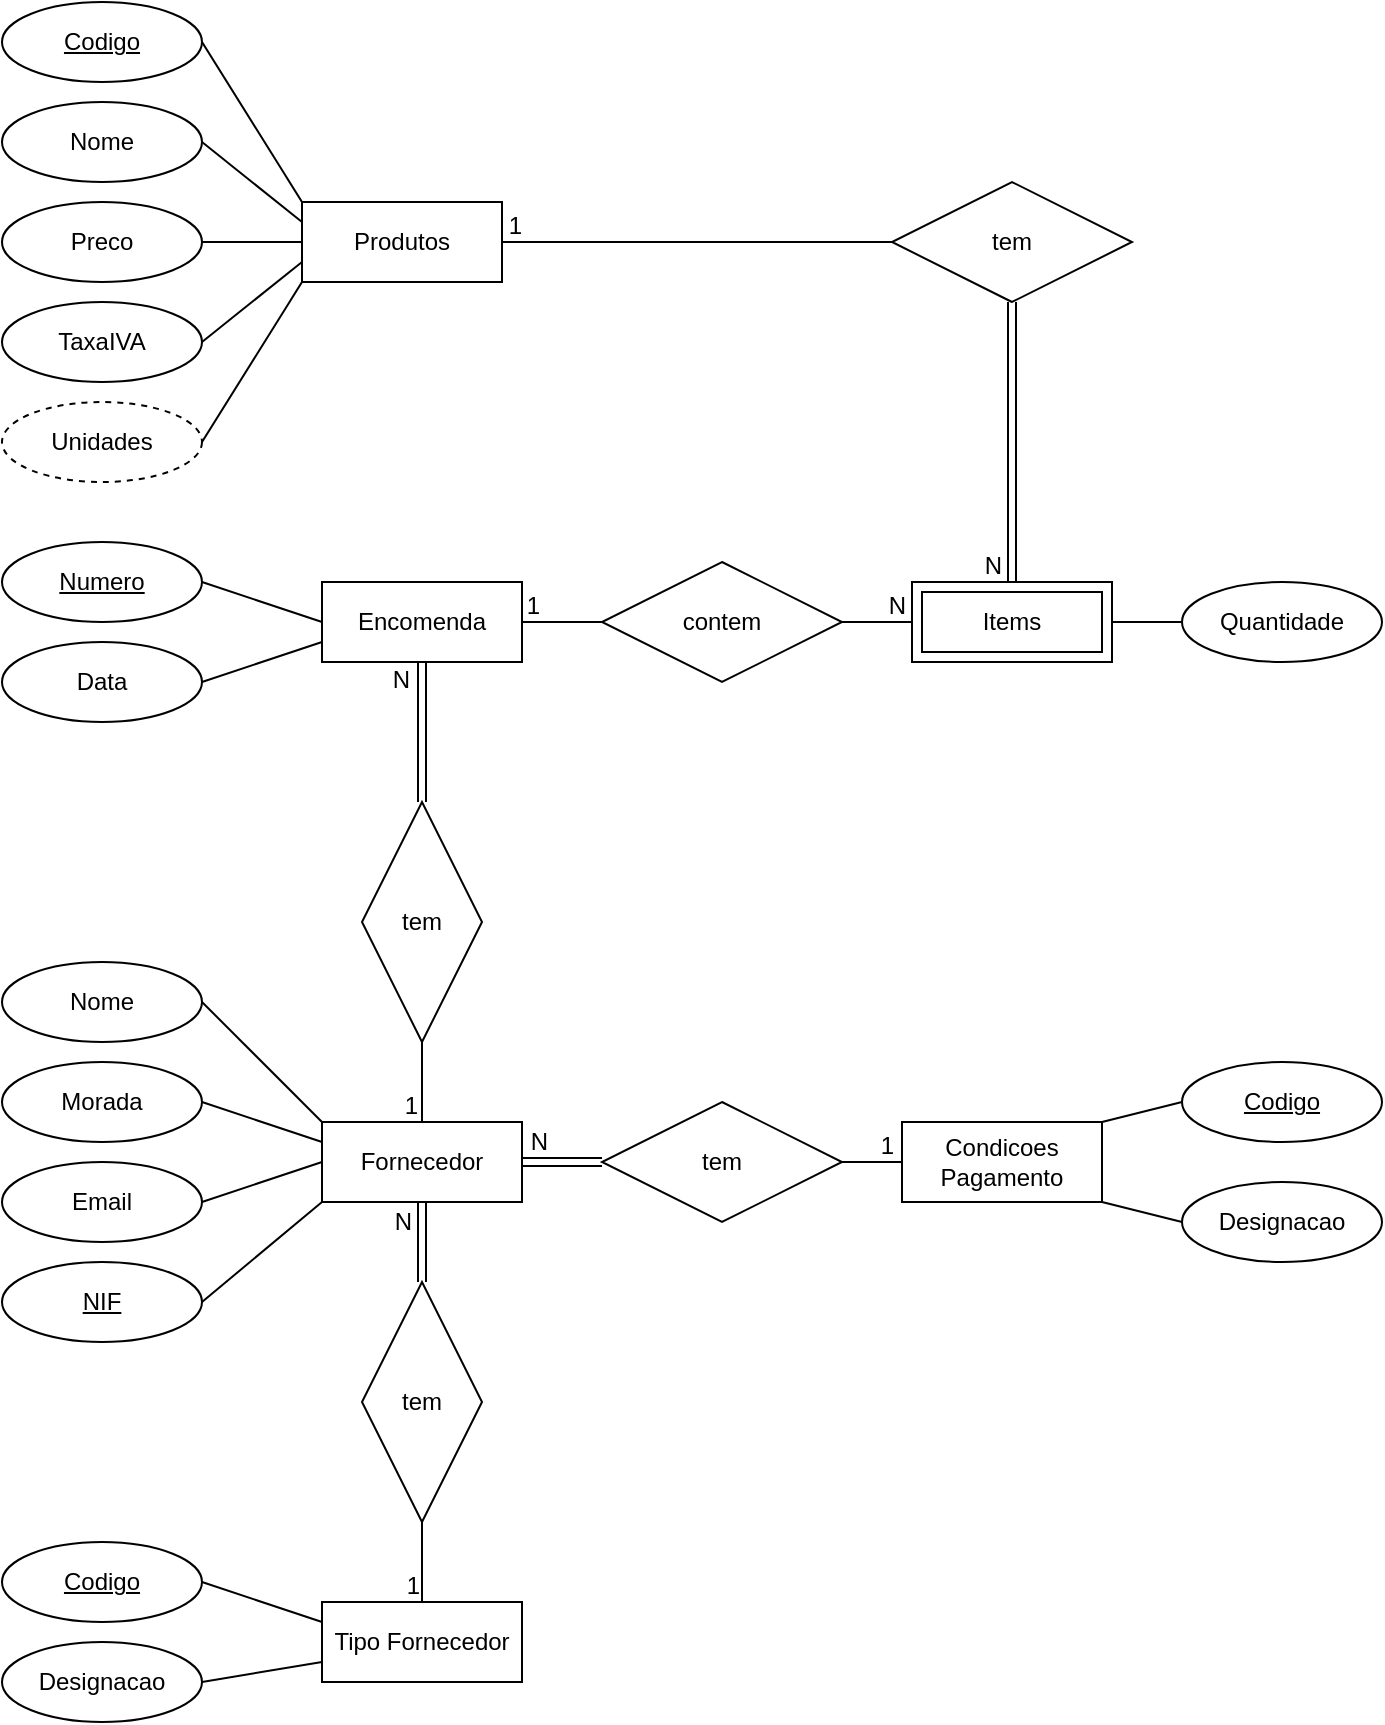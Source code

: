 <mxfile version="23.1.8" type="device" pages="3">
  <diagram id="R2lEEEUBdFMjLlhIrx00" name="Page-1">
    <mxGraphModel dx="1832" dy="1073" grid="1" gridSize="10" guides="1" tooltips="1" connect="1" arrows="1" fold="1" page="1" pageScale="1" pageWidth="850" pageHeight="1100" math="0" shadow="0" extFonts="Permanent Marker^https://fonts.googleapis.com/css?family=Permanent+Marker">
      <root>
        <mxCell id="0" />
        <mxCell id="1" parent="0" />
        <mxCell id="XZ4t9pUkGNueSjB3o9IV-1" value="Encomenda" style="whiteSpace=wrap;html=1;align=center;" vertex="1" parent="1">
          <mxGeometry x="300" y="320" width="100" height="40" as="geometry" />
        </mxCell>
        <mxCell id="XZ4t9pUkGNueSjB3o9IV-4" value="Fornecedor" style="whiteSpace=wrap;html=1;align=center;" vertex="1" parent="1">
          <mxGeometry x="300" y="590" width="100" height="40" as="geometry" />
        </mxCell>
        <mxCell id="XZ4t9pUkGNueSjB3o9IV-5" value="Unidades" style="ellipse;whiteSpace=wrap;html=1;align=center;dashed=1;" vertex="1" parent="1">
          <mxGeometry x="140" y="230" width="100" height="40" as="geometry" />
        </mxCell>
        <mxCell id="XZ4t9pUkGNueSjB3o9IV-8" value="Codigo" style="ellipse;whiteSpace=wrap;html=1;align=center;fontStyle=4;" vertex="1" parent="1">
          <mxGeometry x="140" y="30" width="100" height="40" as="geometry" />
        </mxCell>
        <mxCell id="XZ4t9pUkGNueSjB3o9IV-9" value="Preco" style="ellipse;whiteSpace=wrap;html=1;align=center;" vertex="1" parent="1">
          <mxGeometry x="140" y="130" width="100" height="40" as="geometry" />
        </mxCell>
        <mxCell id="XZ4t9pUkGNueSjB3o9IV-10" value="Nome" style="ellipse;whiteSpace=wrap;html=1;align=center;" vertex="1" parent="1">
          <mxGeometry x="140" y="80" width="100" height="40" as="geometry" />
        </mxCell>
        <mxCell id="XZ4t9pUkGNueSjB3o9IV-12" value="TaxaIVA" style="ellipse;whiteSpace=wrap;html=1;align=center;" vertex="1" parent="1">
          <mxGeometry x="140" y="180" width="100" height="40" as="geometry" />
        </mxCell>
        <mxCell id="XZ4t9pUkGNueSjB3o9IV-15" value="Data" style="ellipse;whiteSpace=wrap;html=1;align=center;" vertex="1" parent="1">
          <mxGeometry x="140" y="350" width="100" height="40" as="geometry" />
        </mxCell>
        <mxCell id="XZ4t9pUkGNueSjB3o9IV-16" value="Nome" style="ellipse;whiteSpace=wrap;html=1;align=center;" vertex="1" parent="1">
          <mxGeometry x="140" y="510" width="100" height="40" as="geometry" />
        </mxCell>
        <mxCell id="XZ4t9pUkGNueSjB3o9IV-17" value="Morada" style="ellipse;whiteSpace=wrap;html=1;align=center;" vertex="1" parent="1">
          <mxGeometry x="140" y="560" width="100" height="40" as="geometry" />
        </mxCell>
        <mxCell id="XZ4t9pUkGNueSjB3o9IV-18" value="Email" style="ellipse;whiteSpace=wrap;html=1;align=center;" vertex="1" parent="1">
          <mxGeometry x="140" y="610" width="100" height="40" as="geometry" />
        </mxCell>
        <mxCell id="XZ4t9pUkGNueSjB3o9IV-21" value="Tipo Fornecedor" style="whiteSpace=wrap;html=1;align=center;" vertex="1" parent="1">
          <mxGeometry x="300" y="830" width="100" height="40" as="geometry" />
        </mxCell>
        <mxCell id="XZ4t9pUkGNueSjB3o9IV-23" value="Designacao" style="ellipse;whiteSpace=wrap;html=1;align=center;" vertex="1" parent="1">
          <mxGeometry x="140" y="850" width="100" height="40" as="geometry" />
        </mxCell>
        <mxCell id="XZ4t9pUkGNueSjB3o9IV-30" value="NIF" style="ellipse;whiteSpace=wrap;html=1;align=center;fontStyle=4;" vertex="1" parent="1">
          <mxGeometry x="140" y="660" width="100" height="40" as="geometry" />
        </mxCell>
        <mxCell id="XZ4t9pUkGNueSjB3o9IV-32" value="tem" style="shape=rhombus;perimeter=rhombusPerimeter;whiteSpace=wrap;html=1;align=center;direction=west;" vertex="1" parent="1">
          <mxGeometry x="585" y="120" width="120" height="60" as="geometry" />
        </mxCell>
        <mxCell id="XZ4t9pUkGNueSjB3o9IV-33" value="tem" style="shape=rhombus;perimeter=rhombusPerimeter;whiteSpace=wrap;html=1;align=center;direction=south;" vertex="1" parent="1">
          <mxGeometry x="320" y="670" width="60" height="120" as="geometry" />
        </mxCell>
        <mxCell id="XZ4t9pUkGNueSjB3o9IV-34" value="contem" style="shape=rhombus;perimeter=rhombusPerimeter;whiteSpace=wrap;html=1;align=center;" vertex="1" parent="1">
          <mxGeometry x="440" y="310" width="120" height="60" as="geometry" />
        </mxCell>
        <mxCell id="XZ4t9pUkGNueSjB3o9IV-35" value="tem" style="shape=rhombus;perimeter=rhombusPerimeter;whiteSpace=wrap;html=1;align=center;" vertex="1" parent="1">
          <mxGeometry x="440" y="580" width="120" height="60" as="geometry" />
        </mxCell>
        <mxCell id="XZ4t9pUkGNueSjB3o9IV-36" value="" style="endArrow=none;html=1;rounded=0;fontSize=12;startSize=8;endSize=8;exitX=1;exitY=0.5;exitDx=0;exitDy=0;entryX=0;entryY=0.25;entryDx=0;entryDy=0;" edge="1" parent="1" source="XZ4t9pUkGNueSjB3o9IV-10" target="XZ4t9pUkGNueSjB3o9IV-91">
          <mxGeometry relative="1" as="geometry">
            <mxPoint x="230" y="180" as="sourcePoint" />
            <mxPoint x="300" y="140" as="targetPoint" />
          </mxGeometry>
        </mxCell>
        <mxCell id="XZ4t9pUkGNueSjB3o9IV-37" value="" style="endArrow=none;html=1;rounded=0;fontSize=12;startSize=8;endSize=8;exitX=1;exitY=0.5;exitDx=0;exitDy=0;entryX=0;entryY=0.75;entryDx=0;entryDy=0;" edge="1" parent="1" source="XZ4t9pUkGNueSjB3o9IV-12" target="XZ4t9pUkGNueSjB3o9IV-91">
          <mxGeometry relative="1" as="geometry">
            <mxPoint x="250" y="199.33" as="sourcePoint" />
            <mxPoint x="300" y="160" as="targetPoint" />
          </mxGeometry>
        </mxCell>
        <mxCell id="XZ4t9pUkGNueSjB3o9IV-38" value="" style="endArrow=none;html=1;rounded=0;fontSize=12;startSize=8;endSize=8;exitX=1;exitY=0.5;exitDx=0;exitDy=0;entryX=0;entryY=0.5;entryDx=0;entryDy=0;" edge="1" parent="1" source="XZ4t9pUkGNueSjB3o9IV-9" target="XZ4t9pUkGNueSjB3o9IV-91">
          <mxGeometry relative="1" as="geometry">
            <mxPoint x="265" y="190" as="sourcePoint" />
            <mxPoint x="300" y="150" as="targetPoint" />
          </mxGeometry>
        </mxCell>
        <mxCell id="XZ4t9pUkGNueSjB3o9IV-39" value="" style="endArrow=none;html=1;rounded=0;fontSize=12;startSize=8;endSize=8;exitX=1;exitY=0.5;exitDx=0;exitDy=0;entryX=0;entryY=1;entryDx=0;entryDy=0;" edge="1" parent="1" source="XZ4t9pUkGNueSjB3o9IV-5" target="XZ4t9pUkGNueSjB3o9IV-91">
          <mxGeometry relative="1" as="geometry">
            <mxPoint x="260" y="240" as="sourcePoint" />
            <mxPoint x="300" y="170" as="targetPoint" />
          </mxGeometry>
        </mxCell>
        <mxCell id="XZ4t9pUkGNueSjB3o9IV-40" value="" style="endArrow=none;html=1;rounded=0;fontSize=12;startSize=8;endSize=8;exitX=1;exitY=0.5;exitDx=0;exitDy=0;entryX=0;entryY=0.25;entryDx=0;entryDy=0;" edge="1" parent="1" source="XZ4t9pUkGNueSjB3o9IV-87" target="XZ4t9pUkGNueSjB3o9IV-21">
          <mxGeometry relative="1" as="geometry">
            <mxPoint x="240" y="820" as="sourcePoint" />
            <mxPoint x="400" y="769.33" as="targetPoint" />
          </mxGeometry>
        </mxCell>
        <mxCell id="XZ4t9pUkGNueSjB3o9IV-41" value="" style="endArrow=none;html=1;rounded=0;fontSize=12;startSize=8;endSize=8;exitX=1;exitY=0.5;exitDx=0;exitDy=0;entryX=0;entryY=0;entryDx=0;entryDy=0;" edge="1" parent="1" source="XZ4t9pUkGNueSjB3o9IV-8" target="XZ4t9pUkGNueSjB3o9IV-91">
          <mxGeometry relative="1" as="geometry">
            <mxPoint x="260" y="59.33" as="sourcePoint" />
            <mxPoint x="300" y="130" as="targetPoint" />
          </mxGeometry>
        </mxCell>
        <mxCell id="XZ4t9pUkGNueSjB3o9IV-42" style="edgeStyle=none;curved=1;rounded=0;orthogonalLoop=1;jettySize=auto;html=1;entryX=0;entryY=0.25;entryDx=0;entryDy=0;fontSize=12;startSize=8;endSize=8;" edge="1" parent="1">
          <mxGeometry relative="1" as="geometry">
            <mxPoint x="300" y="140" as="sourcePoint" />
            <mxPoint x="300" y="140" as="targetPoint" />
          </mxGeometry>
        </mxCell>
        <mxCell id="XZ4t9pUkGNueSjB3o9IV-43" value="" style="endArrow=none;html=1;rounded=0;fontSize=12;startSize=8;endSize=8;exitX=1;exitY=0.5;exitDx=0;exitDy=0;entryX=0;entryY=0.5;entryDx=0;entryDy=0;" edge="1" parent="1" source="XZ4t9pUkGNueSjB3o9IV-18" target="XZ4t9pUkGNueSjB3o9IV-4">
          <mxGeometry relative="1" as="geometry">
            <mxPoint x="270" y="550" as="sourcePoint" />
            <mxPoint x="430" y="550" as="targetPoint" />
          </mxGeometry>
        </mxCell>
        <mxCell id="XZ4t9pUkGNueSjB3o9IV-44" value="" style="endArrow=none;html=1;rounded=0;fontSize=12;startSize=8;endSize=8;entryX=0;entryY=0.5;entryDx=0;entryDy=0;exitX=1;exitY=0.5;exitDx=0;exitDy=0;" edge="1" parent="1" source="XZ4t9pUkGNueSjB3o9IV-89" target="XZ4t9pUkGNueSjB3o9IV-53">
          <mxGeometry relative="1" as="geometry">
            <mxPoint x="695" y="340" as="sourcePoint" />
            <mxPoint x="800" y="270" as="targetPoint" />
          </mxGeometry>
        </mxCell>
        <mxCell id="XZ4t9pUkGNueSjB3o9IV-45" value="" style="endArrow=none;html=1;rounded=0;fontSize=12;startSize=8;endSize=8;exitX=1;exitY=0.5;exitDx=0;exitDy=0;entryX=0;entryY=0.75;entryDx=0;entryDy=0;" edge="1" parent="1" source="XZ4t9pUkGNueSjB3o9IV-15" target="XZ4t9pUkGNueSjB3o9IV-1">
          <mxGeometry relative="1" as="geometry">
            <mxPoint x="410" y="249.33" as="sourcePoint" />
            <mxPoint x="570" y="249.33" as="targetPoint" />
          </mxGeometry>
        </mxCell>
        <mxCell id="XZ4t9pUkGNueSjB3o9IV-46" value="" style="endArrow=none;html=1;rounded=0;fontSize=12;startSize=8;endSize=8;exitX=1;exitY=0.5;exitDx=0;exitDy=0;entryX=0;entryY=0.5;entryDx=0;entryDy=0;" edge="1" parent="1" source="XZ4t9pUkGNueSjB3o9IV-88" target="XZ4t9pUkGNueSjB3o9IV-1">
          <mxGeometry relative="1" as="geometry">
            <mxPoint x="240" y="320" as="sourcePoint" />
            <mxPoint x="490" y="319.33" as="targetPoint" />
          </mxGeometry>
        </mxCell>
        <mxCell id="XZ4t9pUkGNueSjB3o9IV-47" value="" style="endArrow=none;html=1;rounded=0;fontSize=12;startSize=8;endSize=8;exitX=0;exitY=0.5;exitDx=0;exitDy=0;entryX=1;entryY=0.5;entryDx=0;entryDy=0;" edge="1" parent="1" source="XZ4t9pUkGNueSjB3o9IV-34" target="XZ4t9pUkGNueSjB3o9IV-1">
          <mxGeometry relative="1" as="geometry">
            <mxPoint x="420" y="340" as="sourcePoint" />
            <mxPoint x="400" y="340" as="targetPoint" />
          </mxGeometry>
        </mxCell>
        <mxCell id="XZ4t9pUkGNueSjB3o9IV-48" value="1" style="resizable=0;html=1;whiteSpace=wrap;align=right;verticalAlign=bottom;" connectable="0" vertex="1" parent="XZ4t9pUkGNueSjB3o9IV-47">
          <mxGeometry x="1" relative="1" as="geometry">
            <mxPoint x="10" as="offset" />
          </mxGeometry>
        </mxCell>
        <mxCell id="XZ4t9pUkGNueSjB3o9IV-50" value="" style="endArrow=none;html=1;rounded=0;fontSize=12;startSize=8;endSize=8;entryX=0;entryY=0.5;entryDx=0;entryDy=0;exitX=1;exitY=0.5;exitDx=0;exitDy=0;" edge="1" parent="1" source="XZ4t9pUkGNueSjB3o9IV-34" target="XZ4t9pUkGNueSjB3o9IV-89">
          <mxGeometry relative="1" as="geometry">
            <mxPoint x="560" y="340" as="sourcePoint" />
            <mxPoint x="595" y="340" as="targetPoint" />
          </mxGeometry>
        </mxCell>
        <mxCell id="XZ4t9pUkGNueSjB3o9IV-51" value="N" style="resizable=0;html=1;whiteSpace=wrap;align=right;verticalAlign=bottom;" connectable="0" vertex="1" parent="XZ4t9pUkGNueSjB3o9IV-50">
          <mxGeometry x="1" relative="1" as="geometry">
            <mxPoint x="-2" as="offset" />
          </mxGeometry>
        </mxCell>
        <mxCell id="XZ4t9pUkGNueSjB3o9IV-53" value="Quantidade" style="ellipse;whiteSpace=wrap;html=1;align=center;" vertex="1" parent="1">
          <mxGeometry x="730" y="320" width="100" height="40" as="geometry" />
        </mxCell>
        <mxCell id="XZ4t9pUkGNueSjB3o9IV-55" value="" style="endArrow=none;html=1;rounded=0;fontSize=12;startSize=8;endSize=8;exitX=1;exitY=0.5;exitDx=0;exitDy=0;entryX=0;entryY=0.25;entryDx=0;entryDy=0;" edge="1" parent="1" source="XZ4t9pUkGNueSjB3o9IV-17" target="XZ4t9pUkGNueSjB3o9IV-4">
          <mxGeometry relative="1" as="geometry">
            <mxPoint x="300" y="528.67" as="sourcePoint" />
            <mxPoint x="460" y="528.67" as="targetPoint" />
          </mxGeometry>
        </mxCell>
        <mxCell id="XZ4t9pUkGNueSjB3o9IV-56" value="" style="endArrow=none;html=1;rounded=0;fontSize=12;startSize=8;endSize=8;exitX=1;exitY=0.5;exitDx=0;exitDy=0;entryX=0;entryY=0;entryDx=0;entryDy=0;" edge="1" parent="1" source="XZ4t9pUkGNueSjB3o9IV-16" target="XZ4t9pUkGNueSjB3o9IV-4">
          <mxGeometry relative="1" as="geometry">
            <mxPoint x="265" y="500" as="sourcePoint" />
            <mxPoint x="425" y="500" as="targetPoint" />
          </mxGeometry>
        </mxCell>
        <mxCell id="XZ4t9pUkGNueSjB3o9IV-57" value="" style="endArrow=none;html=1;rounded=0;fontSize=12;startSize=8;endSize=8;exitX=1;exitY=0.5;exitDx=0;exitDy=0;entryX=0;entryY=1;entryDx=0;entryDy=0;" edge="1" parent="1" source="XZ4t9pUkGNueSjB3o9IV-30" target="XZ4t9pUkGNueSjB3o9IV-4">
          <mxGeometry relative="1" as="geometry">
            <mxPoint x="265" y="680" as="sourcePoint" />
            <mxPoint x="425" y="680" as="targetPoint" />
          </mxGeometry>
        </mxCell>
        <mxCell id="XZ4t9pUkGNueSjB3o9IV-58" value="" style="endArrow=none;html=1;rounded=0;fontSize=12;startSize=8;endSize=8;exitX=1;exitY=0;exitDx=0;exitDy=0;entryX=0;entryY=0.5;entryDx=0;entryDy=0;" edge="1" parent="1" source="XZ4t9pUkGNueSjB3o9IV-60" target="XZ4t9pUkGNueSjB3o9IV-86">
          <mxGeometry relative="1" as="geometry">
            <mxPoint x="690" y="590" as="sourcePoint" />
            <mxPoint x="730" y="580" as="targetPoint" />
          </mxGeometry>
        </mxCell>
        <mxCell id="XZ4t9pUkGNueSjB3o9IV-59" value="" style="endArrow=none;html=1;rounded=0;fontSize=12;startSize=8;endSize=8;exitX=1;exitY=0.5;exitDx=0;exitDy=0;entryX=0;entryY=0.75;entryDx=0;entryDy=0;" edge="1" parent="1" source="XZ4t9pUkGNueSjB3o9IV-23" target="XZ4t9pUkGNueSjB3o9IV-21">
          <mxGeometry relative="1" as="geometry">
            <mxPoint x="250" y="830" as="sourcePoint" />
            <mxPoint x="300" y="850" as="targetPoint" />
          </mxGeometry>
        </mxCell>
        <mxCell id="XZ4t9pUkGNueSjB3o9IV-60" value="Condicoes&lt;br&gt;Pagamento" style="whiteSpace=wrap;html=1;align=center;" vertex="1" parent="1">
          <mxGeometry x="590" y="590" width="100" height="40" as="geometry" />
        </mxCell>
        <mxCell id="XZ4t9pUkGNueSjB3o9IV-62" value="" style="endArrow=none;html=1;rounded=0;fontSize=12;startSize=8;endSize=8;exitX=1;exitY=0.5;exitDx=0;exitDy=0;entryX=0.5;entryY=0;entryDx=0;entryDy=0;" edge="1" parent="1" source="XZ4t9pUkGNueSjB3o9IV-33" target="XZ4t9pUkGNueSjB3o9IV-21">
          <mxGeometry relative="1" as="geometry">
            <mxPoint x="350" y="810" as="sourcePoint" />
            <mxPoint x="460" y="560" as="targetPoint" />
          </mxGeometry>
        </mxCell>
        <mxCell id="XZ4t9pUkGNueSjB3o9IV-63" value="1" style="resizable=0;html=1;whiteSpace=wrap;align=right;verticalAlign=bottom;" connectable="0" vertex="1" parent="XZ4t9pUkGNueSjB3o9IV-62">
          <mxGeometry x="1" relative="1" as="geometry" />
        </mxCell>
        <mxCell id="XZ4t9pUkGNueSjB3o9IV-69" style="edgeStyle=none;curved=1;rounded=0;orthogonalLoop=1;jettySize=auto;html=1;exitX=0.75;exitY=1;exitDx=0;exitDy=0;fontSize=12;startSize=8;endSize=8;" edge="1" parent="1" source="XZ4t9pUkGNueSjB3o9IV-4" target="XZ4t9pUkGNueSjB3o9IV-4">
          <mxGeometry relative="1" as="geometry" />
        </mxCell>
        <mxCell id="XZ4t9pUkGNueSjB3o9IV-70" value="" style="shape=link;html=1;rounded=0;fontSize=12;startSize=8;endSize=8;exitX=0;exitY=0.5;exitDx=0;exitDy=0;entryX=0.5;entryY=1;entryDx=0;entryDy=0;" edge="1" parent="1" source="XZ4t9pUkGNueSjB3o9IV-33" target="XZ4t9pUkGNueSjB3o9IV-4">
          <mxGeometry relative="1" as="geometry">
            <mxPoint x="300" y="530" as="sourcePoint" />
            <mxPoint x="460" y="530" as="targetPoint" />
          </mxGeometry>
        </mxCell>
        <mxCell id="XZ4t9pUkGNueSjB3o9IV-71" value="N" style="resizable=0;html=1;whiteSpace=wrap;align=right;verticalAlign=bottom;" connectable="0" vertex="1" parent="XZ4t9pUkGNueSjB3o9IV-70">
          <mxGeometry x="1" relative="1" as="geometry">
            <mxPoint x="-4" y="18" as="offset" />
          </mxGeometry>
        </mxCell>
        <mxCell id="XZ4t9pUkGNueSjB3o9IV-73" value="" style="shape=link;html=1;rounded=0;fontSize=12;startSize=8;endSize=8;exitX=0.5;exitY=0;exitDx=0;exitDy=0;entryX=0.5;entryY=0;entryDx=0;entryDy=0;" edge="1" parent="1" source="XZ4t9pUkGNueSjB3o9IV-32" target="XZ4t9pUkGNueSjB3o9IV-89">
          <mxGeometry relative="1" as="geometry">
            <mxPoint x="435" y="450" as="sourcePoint" />
            <mxPoint x="645" y="320" as="targetPoint" />
          </mxGeometry>
        </mxCell>
        <mxCell id="XZ4t9pUkGNueSjB3o9IV-74" value="N" style="resizable=0;html=1;whiteSpace=wrap;align=right;verticalAlign=bottom;" connectable="0" vertex="1" parent="XZ4t9pUkGNueSjB3o9IV-73">
          <mxGeometry x="1" relative="1" as="geometry">
            <mxPoint x="-4" as="offset" />
          </mxGeometry>
        </mxCell>
        <mxCell id="XZ4t9pUkGNueSjB3o9IV-78" value="" style="endArrow=none;html=1;rounded=0;fontSize=12;startSize=8;endSize=8;exitX=1;exitY=1;exitDx=0;exitDy=0;entryX=0;entryY=0.5;entryDx=0;entryDy=0;" edge="1" parent="1" source="XZ4t9pUkGNueSjB3o9IV-60" target="XZ4t9pUkGNueSjB3o9IV-79">
          <mxGeometry relative="1" as="geometry">
            <mxPoint x="690" y="600" as="sourcePoint" />
            <mxPoint x="730" y="630" as="targetPoint" />
          </mxGeometry>
        </mxCell>
        <mxCell id="XZ4t9pUkGNueSjB3o9IV-79" value="Designacao" style="ellipse;whiteSpace=wrap;html=1;align=center;" vertex="1" parent="1">
          <mxGeometry x="730" y="620" width="100" height="40" as="geometry" />
        </mxCell>
        <mxCell id="XZ4t9pUkGNueSjB3o9IV-82" value="" style="shape=link;html=1;rounded=0;fontSize=12;startSize=8;endSize=8;exitX=0;exitY=0.5;exitDx=0;exitDy=0;entryX=1;entryY=0.5;entryDx=0;entryDy=0;" edge="1" parent="1" source="XZ4t9pUkGNueSjB3o9IV-35" target="XZ4t9pUkGNueSjB3o9IV-4">
          <mxGeometry relative="1" as="geometry">
            <mxPoint x="420" y="530" as="sourcePoint" />
            <mxPoint x="580" y="530" as="targetPoint" />
          </mxGeometry>
        </mxCell>
        <mxCell id="XZ4t9pUkGNueSjB3o9IV-83" value="N" style="resizable=0;html=1;whiteSpace=wrap;align=right;verticalAlign=bottom;" connectable="0" vertex="1" parent="XZ4t9pUkGNueSjB3o9IV-82">
          <mxGeometry x="1" relative="1" as="geometry">
            <mxPoint x="14" y="-2" as="offset" />
          </mxGeometry>
        </mxCell>
        <mxCell id="XZ4t9pUkGNueSjB3o9IV-84" value="" style="endArrow=none;html=1;rounded=0;fontSize=12;startSize=8;endSize=8;entryX=0;entryY=0.5;entryDx=0;entryDy=0;exitX=1;exitY=0.5;exitDx=0;exitDy=0;" edge="1" parent="1" source="XZ4t9pUkGNueSjB3o9IV-35" target="XZ4t9pUkGNueSjB3o9IV-60">
          <mxGeometry relative="1" as="geometry">
            <mxPoint x="420" y="530" as="sourcePoint" />
            <mxPoint x="580" y="530" as="targetPoint" />
          </mxGeometry>
        </mxCell>
        <mxCell id="XZ4t9pUkGNueSjB3o9IV-85" value="1" style="resizable=0;html=1;whiteSpace=wrap;align=right;verticalAlign=bottom;" connectable="0" vertex="1" parent="XZ4t9pUkGNueSjB3o9IV-84">
          <mxGeometry x="1" relative="1" as="geometry">
            <mxPoint x="-3" as="offset" />
          </mxGeometry>
        </mxCell>
        <mxCell id="XZ4t9pUkGNueSjB3o9IV-86" value="Codigo" style="ellipse;whiteSpace=wrap;html=1;align=center;fontStyle=4;" vertex="1" parent="1">
          <mxGeometry x="730" y="560" width="100" height="40" as="geometry" />
        </mxCell>
        <mxCell id="XZ4t9pUkGNueSjB3o9IV-87" value="Codigo" style="ellipse;whiteSpace=wrap;html=1;align=center;fontStyle=4;" vertex="1" parent="1">
          <mxGeometry x="140" y="800" width="100" height="40" as="geometry" />
        </mxCell>
        <mxCell id="XZ4t9pUkGNueSjB3o9IV-88" value="Numero" style="ellipse;whiteSpace=wrap;html=1;align=center;fontStyle=4;" vertex="1" parent="1">
          <mxGeometry x="140" y="300" width="100" height="40" as="geometry" />
        </mxCell>
        <mxCell id="XZ4t9pUkGNueSjB3o9IV-89" value="Items" style="shape=ext;margin=3;double=1;whiteSpace=wrap;html=1;align=center;" vertex="1" parent="1">
          <mxGeometry x="595" y="320" width="100" height="40" as="geometry" />
        </mxCell>
        <mxCell id="XZ4t9pUkGNueSjB3o9IV-91" value="Produtos" style="whiteSpace=wrap;html=1;align=center;" vertex="1" parent="1">
          <mxGeometry x="290" y="130" width="100" height="40" as="geometry" />
        </mxCell>
        <mxCell id="XZ4t9pUkGNueSjB3o9IV-93" value="" style="endArrow=none;html=1;rounded=0;fontSize=12;startSize=8;endSize=8;entryX=1;entryY=0.5;entryDx=0;entryDy=0;exitX=1;exitY=0.5;exitDx=0;exitDy=0;" edge="1" parent="1" source="XZ4t9pUkGNueSjB3o9IV-32" target="XZ4t9pUkGNueSjB3o9IV-91">
          <mxGeometry relative="1" as="geometry">
            <mxPoint x="500" y="150" as="sourcePoint" />
            <mxPoint x="660" y="150" as="targetPoint" />
          </mxGeometry>
        </mxCell>
        <mxCell id="XZ4t9pUkGNueSjB3o9IV-94" value="1" style="resizable=0;html=1;whiteSpace=wrap;align=right;verticalAlign=bottom;" connectable="0" vertex="1" parent="XZ4t9pUkGNueSjB3o9IV-93">
          <mxGeometry x="1" relative="1" as="geometry">
            <mxPoint x="11" as="offset" />
          </mxGeometry>
        </mxCell>
        <mxCell id="XZ4t9pUkGNueSjB3o9IV-95" value="tem" style="shape=rhombus;perimeter=rhombusPerimeter;whiteSpace=wrap;html=1;align=center;direction=south;" vertex="1" parent="1">
          <mxGeometry x="320" y="430" width="60" height="120" as="geometry" />
        </mxCell>
        <mxCell id="XZ4t9pUkGNueSjB3o9IV-96" value="" style="endArrow=none;html=1;rounded=0;fontSize=12;startSize=8;endSize=8;entryX=0.5;entryY=0;entryDx=0;entryDy=0;exitX=1;exitY=0.5;exitDx=0;exitDy=0;" edge="1" parent="1" source="XZ4t9pUkGNueSjB3o9IV-95" target="XZ4t9pUkGNueSjB3o9IV-4">
          <mxGeometry relative="1" as="geometry">
            <mxPoint x="470" y="560" as="sourcePoint" />
            <mxPoint x="480" y="480" as="targetPoint" />
          </mxGeometry>
        </mxCell>
        <mxCell id="XZ4t9pUkGNueSjB3o9IV-97" value="1" style="resizable=0;html=1;whiteSpace=wrap;align=right;verticalAlign=bottom;" connectable="0" vertex="1" parent="XZ4t9pUkGNueSjB3o9IV-96">
          <mxGeometry x="1" relative="1" as="geometry">
            <mxPoint x="-1" as="offset" />
          </mxGeometry>
        </mxCell>
        <mxCell id="XZ4t9pUkGNueSjB3o9IV-99" value="" style="shape=link;html=1;rounded=0;fontSize=12;startSize=8;endSize=8;entryX=0.5;entryY=1;entryDx=0;entryDy=0;exitX=0;exitY=0.5;exitDx=0;exitDy=0;" edge="1" parent="1" source="XZ4t9pUkGNueSjB3o9IV-95" target="XZ4t9pUkGNueSjB3o9IV-1">
          <mxGeometry relative="1" as="geometry">
            <mxPoint x="360" y="430" as="sourcePoint" />
            <mxPoint x="520" y="430" as="targetPoint" />
          </mxGeometry>
        </mxCell>
        <mxCell id="XZ4t9pUkGNueSjB3o9IV-100" value="N" style="resizable=0;html=1;whiteSpace=wrap;align=right;verticalAlign=bottom;" connectable="0" vertex="1" parent="XZ4t9pUkGNueSjB3o9IV-99">
          <mxGeometry x="1" relative="1" as="geometry">
            <mxPoint x="-5" y="17" as="offset" />
          </mxGeometry>
        </mxCell>
      </root>
    </mxGraphModel>
  </diagram>
  <diagram name="Cópia do Page-1" id="-c7vPPGXY2bRJG_DTzAk">
    <mxGraphModel dx="647" dy="795" grid="1" gridSize="10" guides="1" tooltips="1" connect="1" arrows="1" fold="1" page="1" pageScale="1" pageWidth="850" pageHeight="1100" math="0" shadow="0" extFonts="Permanent Marker^https://fonts.googleapis.com/css?family=Permanent+Marker">
      <root>
        <mxCell id="KDn9VU5e5K3ipQkj-qCG-0" />
        <mxCell id="KDn9VU5e5K3ipQkj-qCG-1" parent="KDn9VU5e5K3ipQkj-qCG-0" />
        <mxCell id="KDn9VU5e5K3ipQkj-qCG-2" value="Prescricao" style="whiteSpace=wrap;html=1;align=center;" vertex="1" parent="KDn9VU5e5K3ipQkj-qCG-1">
          <mxGeometry x="300" y="320" width="100" height="40" as="geometry" />
        </mxCell>
        <mxCell id="KDn9VU5e5K3ipQkj-qCG-3" value="Farmaco" style="whiteSpace=wrap;html=1;align=center;" vertex="1" parent="KDn9VU5e5K3ipQkj-qCG-1">
          <mxGeometry x="300" y="590" width="100" height="40" as="geometry" />
        </mxCell>
        <mxCell id="KDn9VU5e5K3ipQkj-qCG-4" value="Unidades" style="ellipse;whiteSpace=wrap;html=1;align=center;dashed=1;" vertex="1" parent="KDn9VU5e5K3ipQkj-qCG-1">
          <mxGeometry x="140" y="230" width="100" height="40" as="geometry" />
        </mxCell>
        <mxCell id="KDn9VU5e5K3ipQkj-qCG-5" value="Codigo" style="ellipse;whiteSpace=wrap;html=1;align=center;fontStyle=4;" vertex="1" parent="KDn9VU5e5K3ipQkj-qCG-1">
          <mxGeometry x="140" y="30" width="100" height="40" as="geometry" />
        </mxCell>
        <mxCell id="KDn9VU5e5K3ipQkj-qCG-6" value="Preco" style="ellipse;whiteSpace=wrap;html=1;align=center;" vertex="1" parent="KDn9VU5e5K3ipQkj-qCG-1">
          <mxGeometry x="140" y="130" width="100" height="40" as="geometry" />
        </mxCell>
        <mxCell id="KDn9VU5e5K3ipQkj-qCG-7" value="Nome" style="ellipse;whiteSpace=wrap;html=1;align=center;" vertex="1" parent="KDn9VU5e5K3ipQkj-qCG-1">
          <mxGeometry x="140" y="80" width="100" height="40" as="geometry" />
        </mxCell>
        <mxCell id="KDn9VU5e5K3ipQkj-qCG-8" value="TaxaIVA" style="ellipse;whiteSpace=wrap;html=1;align=center;" vertex="1" parent="KDn9VU5e5K3ipQkj-qCG-1">
          <mxGeometry x="140" y="180" width="100" height="40" as="geometry" />
        </mxCell>
        <mxCell id="KDn9VU5e5K3ipQkj-qCG-9" value="Data" style="ellipse;whiteSpace=wrap;html=1;align=center;" vertex="1" parent="KDn9VU5e5K3ipQkj-qCG-1">
          <mxGeometry x="140" y="350" width="100" height="40" as="geometry" />
        </mxCell>
        <mxCell id="KDn9VU5e5K3ipQkj-qCG-10" value="Nome" style="ellipse;whiteSpace=wrap;html=1;align=center;" vertex="1" parent="KDn9VU5e5K3ipQkj-qCG-1">
          <mxGeometry x="140" y="510" width="100" height="40" as="geometry" />
        </mxCell>
        <mxCell id="KDn9VU5e5K3ipQkj-qCG-11" value="Morada" style="ellipse;whiteSpace=wrap;html=1;align=center;" vertex="1" parent="KDn9VU5e5K3ipQkj-qCG-1">
          <mxGeometry x="140" y="560" width="100" height="40" as="geometry" />
        </mxCell>
        <mxCell id="KDn9VU5e5K3ipQkj-qCG-12" value="Email" style="ellipse;whiteSpace=wrap;html=1;align=center;" vertex="1" parent="KDn9VU5e5K3ipQkj-qCG-1">
          <mxGeometry x="140" y="610" width="100" height="40" as="geometry" />
        </mxCell>
        <mxCell id="KDn9VU5e5K3ipQkj-qCG-13" value="Farmacia" style="whiteSpace=wrap;html=1;align=center;" vertex="1" parent="KDn9VU5e5K3ipQkj-qCG-1">
          <mxGeometry x="300" y="830" width="100" height="40" as="geometry" />
        </mxCell>
        <mxCell id="KDn9VU5e5K3ipQkj-qCG-14" value="Designacao" style="ellipse;whiteSpace=wrap;html=1;align=center;" vertex="1" parent="KDn9VU5e5K3ipQkj-qCG-1">
          <mxGeometry x="140" y="850" width="100" height="40" as="geometry" />
        </mxCell>
        <mxCell id="KDn9VU5e5K3ipQkj-qCG-15" value="NIF" style="ellipse;whiteSpace=wrap;html=1;align=center;fontStyle=4;" vertex="1" parent="KDn9VU5e5K3ipQkj-qCG-1">
          <mxGeometry x="140" y="660" width="100" height="40" as="geometry" />
        </mxCell>
        <mxCell id="KDn9VU5e5K3ipQkj-qCG-16" value="tem" style="shape=rhombus;perimeter=rhombusPerimeter;whiteSpace=wrap;html=1;align=center;direction=west;" vertex="1" parent="KDn9VU5e5K3ipQkj-qCG-1">
          <mxGeometry x="585" y="120" width="120" height="60" as="geometry" />
        </mxCell>
        <mxCell id="KDn9VU5e5K3ipQkj-qCG-17" value="vende" style="shape=rhombus;perimeter=rhombusPerimeter;whiteSpace=wrap;html=1;align=center;direction=south;" vertex="1" parent="KDn9VU5e5K3ipQkj-qCG-1">
          <mxGeometry x="320" y="670" width="60" height="120" as="geometry" />
        </mxCell>
        <mxCell id="KDn9VU5e5K3ipQkj-qCG-18" value="processa" style="shape=rhombus;perimeter=rhombusPerimeter;whiteSpace=wrap;html=1;align=center;" vertex="1" parent="KDn9VU5e5K3ipQkj-qCG-1">
          <mxGeometry x="440" y="310" width="120" height="60" as="geometry" />
        </mxCell>
        <mxCell id="KDn9VU5e5K3ipQkj-qCG-20" value="" style="endArrow=none;html=1;rounded=0;fontSize=12;startSize=8;endSize=8;exitX=1;exitY=0.5;exitDx=0;exitDy=0;entryX=0;entryY=0.25;entryDx=0;entryDy=0;" edge="1" parent="KDn9VU5e5K3ipQkj-qCG-1" source="KDn9VU5e5K3ipQkj-qCG-7" target="KDn9VU5e5K3ipQkj-qCG-59">
          <mxGeometry relative="1" as="geometry">
            <mxPoint x="230" y="180" as="sourcePoint" />
            <mxPoint x="300" y="140" as="targetPoint" />
          </mxGeometry>
        </mxCell>
        <mxCell id="KDn9VU5e5K3ipQkj-qCG-21" value="" style="endArrow=none;html=1;rounded=0;fontSize=12;startSize=8;endSize=8;exitX=1;exitY=0.5;exitDx=0;exitDy=0;entryX=0;entryY=0.75;entryDx=0;entryDy=0;" edge="1" parent="KDn9VU5e5K3ipQkj-qCG-1" source="KDn9VU5e5K3ipQkj-qCG-8" target="KDn9VU5e5K3ipQkj-qCG-59">
          <mxGeometry relative="1" as="geometry">
            <mxPoint x="250" y="199.33" as="sourcePoint" />
            <mxPoint x="300" y="160" as="targetPoint" />
          </mxGeometry>
        </mxCell>
        <mxCell id="KDn9VU5e5K3ipQkj-qCG-22" value="" style="endArrow=none;html=1;rounded=0;fontSize=12;startSize=8;endSize=8;exitX=1;exitY=0.5;exitDx=0;exitDy=0;entryX=0;entryY=0.5;entryDx=0;entryDy=0;" edge="1" parent="KDn9VU5e5K3ipQkj-qCG-1" source="KDn9VU5e5K3ipQkj-qCG-6" target="KDn9VU5e5K3ipQkj-qCG-59">
          <mxGeometry relative="1" as="geometry">
            <mxPoint x="265" y="190" as="sourcePoint" />
            <mxPoint x="300" y="150" as="targetPoint" />
          </mxGeometry>
        </mxCell>
        <mxCell id="KDn9VU5e5K3ipQkj-qCG-23" value="" style="endArrow=none;html=1;rounded=0;fontSize=12;startSize=8;endSize=8;exitX=1;exitY=0.5;exitDx=0;exitDy=0;entryX=0;entryY=1;entryDx=0;entryDy=0;" edge="1" parent="KDn9VU5e5K3ipQkj-qCG-1" source="KDn9VU5e5K3ipQkj-qCG-4" target="KDn9VU5e5K3ipQkj-qCG-59">
          <mxGeometry relative="1" as="geometry">
            <mxPoint x="260" y="240" as="sourcePoint" />
            <mxPoint x="300" y="170" as="targetPoint" />
          </mxGeometry>
        </mxCell>
        <mxCell id="KDn9VU5e5K3ipQkj-qCG-24" value="" style="endArrow=none;html=1;rounded=0;fontSize=12;startSize=8;endSize=8;exitX=1;exitY=0.5;exitDx=0;exitDy=0;entryX=0;entryY=0.25;entryDx=0;entryDy=0;" edge="1" parent="KDn9VU5e5K3ipQkj-qCG-1" source="KDn9VU5e5K3ipQkj-qCG-56" target="KDn9VU5e5K3ipQkj-qCG-13">
          <mxGeometry relative="1" as="geometry">
            <mxPoint x="240" y="820" as="sourcePoint" />
            <mxPoint x="400" y="769.33" as="targetPoint" />
          </mxGeometry>
        </mxCell>
        <mxCell id="KDn9VU5e5K3ipQkj-qCG-25" value="" style="endArrow=none;html=1;rounded=0;fontSize=12;startSize=8;endSize=8;exitX=1;exitY=0.5;exitDx=0;exitDy=0;entryX=0;entryY=0;entryDx=0;entryDy=0;" edge="1" parent="KDn9VU5e5K3ipQkj-qCG-1" source="KDn9VU5e5K3ipQkj-qCG-5" target="KDn9VU5e5K3ipQkj-qCG-59">
          <mxGeometry relative="1" as="geometry">
            <mxPoint x="260" y="59.33" as="sourcePoint" />
            <mxPoint x="300" y="130" as="targetPoint" />
          </mxGeometry>
        </mxCell>
        <mxCell id="KDn9VU5e5K3ipQkj-qCG-26" style="edgeStyle=none;curved=1;rounded=0;orthogonalLoop=1;jettySize=auto;html=1;entryX=0;entryY=0.25;entryDx=0;entryDy=0;fontSize=12;startSize=8;endSize=8;" edge="1" parent="KDn9VU5e5K3ipQkj-qCG-1">
          <mxGeometry relative="1" as="geometry">
            <mxPoint x="300" y="140" as="sourcePoint" />
            <mxPoint x="300" y="140" as="targetPoint" />
          </mxGeometry>
        </mxCell>
        <mxCell id="KDn9VU5e5K3ipQkj-qCG-27" value="" style="endArrow=none;html=1;rounded=0;fontSize=12;startSize=8;endSize=8;exitX=1;exitY=0.5;exitDx=0;exitDy=0;entryX=0;entryY=0.5;entryDx=0;entryDy=0;" edge="1" parent="KDn9VU5e5K3ipQkj-qCG-1" source="KDn9VU5e5K3ipQkj-qCG-12" target="KDn9VU5e5K3ipQkj-qCG-3">
          <mxGeometry relative="1" as="geometry">
            <mxPoint x="270" y="550" as="sourcePoint" />
            <mxPoint x="430" y="550" as="targetPoint" />
          </mxGeometry>
        </mxCell>
        <mxCell id="KDn9VU5e5K3ipQkj-qCG-28" value="" style="endArrow=none;html=1;rounded=0;fontSize=12;startSize=8;endSize=8;entryX=0;entryY=0.5;entryDx=0;entryDy=0;exitX=1;exitY=0.5;exitDx=0;exitDy=0;" edge="1" parent="KDn9VU5e5K3ipQkj-qCG-1" target="KDn9VU5e5K3ipQkj-qCG-35">
          <mxGeometry relative="1" as="geometry">
            <mxPoint x="695" y="340" as="sourcePoint" />
            <mxPoint x="800" y="270" as="targetPoint" />
          </mxGeometry>
        </mxCell>
        <mxCell id="KDn9VU5e5K3ipQkj-qCG-29" value="" style="endArrow=none;html=1;rounded=0;fontSize=12;startSize=8;endSize=8;exitX=1;exitY=0.5;exitDx=0;exitDy=0;entryX=0;entryY=0.75;entryDx=0;entryDy=0;" edge="1" parent="KDn9VU5e5K3ipQkj-qCG-1" source="KDn9VU5e5K3ipQkj-qCG-9" target="KDn9VU5e5K3ipQkj-qCG-2">
          <mxGeometry relative="1" as="geometry">
            <mxPoint x="410" y="249.33" as="sourcePoint" />
            <mxPoint x="570" y="249.33" as="targetPoint" />
          </mxGeometry>
        </mxCell>
        <mxCell id="KDn9VU5e5K3ipQkj-qCG-30" value="" style="endArrow=none;html=1;rounded=0;fontSize=12;startSize=8;endSize=8;exitX=1;exitY=0.5;exitDx=0;exitDy=0;entryX=0;entryY=0.5;entryDx=0;entryDy=0;" edge="1" parent="KDn9VU5e5K3ipQkj-qCG-1" source="KDn9VU5e5K3ipQkj-qCG-57" target="KDn9VU5e5K3ipQkj-qCG-2">
          <mxGeometry relative="1" as="geometry">
            <mxPoint x="240" y="320" as="sourcePoint" />
            <mxPoint x="490" y="319.33" as="targetPoint" />
          </mxGeometry>
        </mxCell>
        <mxCell id="KDn9VU5e5K3ipQkj-qCG-31" value="" style="endArrow=none;html=1;rounded=0;fontSize=12;startSize=8;endSize=8;exitX=0;exitY=0.5;exitDx=0;exitDy=0;entryX=1;entryY=0.5;entryDx=0;entryDy=0;" edge="1" parent="KDn9VU5e5K3ipQkj-qCG-1" source="KDn9VU5e5K3ipQkj-qCG-18" target="KDn9VU5e5K3ipQkj-qCG-2">
          <mxGeometry relative="1" as="geometry">
            <mxPoint x="420" y="340" as="sourcePoint" />
            <mxPoint x="400" y="340" as="targetPoint" />
          </mxGeometry>
        </mxCell>
        <mxCell id="KDn9VU5e5K3ipQkj-qCG-32" value="1" style="resizable=0;html=1;whiteSpace=wrap;align=right;verticalAlign=bottom;" connectable="0" vertex="1" parent="KDn9VU5e5K3ipQkj-qCG-31">
          <mxGeometry x="1" relative="1" as="geometry">
            <mxPoint x="10" as="offset" />
          </mxGeometry>
        </mxCell>
        <mxCell id="KDn9VU5e5K3ipQkj-qCG-33" value="" style="endArrow=none;html=1;rounded=0;fontSize=12;startSize=8;endSize=8;entryX=0;entryY=0.5;entryDx=0;entryDy=0;exitX=1;exitY=0.5;exitDx=0;exitDy=0;" edge="1" parent="KDn9VU5e5K3ipQkj-qCG-1" source="KDn9VU5e5K3ipQkj-qCG-18">
          <mxGeometry relative="1" as="geometry">
            <mxPoint x="560" y="340" as="sourcePoint" />
            <mxPoint x="595" y="340" as="targetPoint" />
          </mxGeometry>
        </mxCell>
        <mxCell id="KDn9VU5e5K3ipQkj-qCG-34" value="N" style="resizable=0;html=1;whiteSpace=wrap;align=right;verticalAlign=bottom;" connectable="0" vertex="1" parent="KDn9VU5e5K3ipQkj-qCG-33">
          <mxGeometry x="1" relative="1" as="geometry" />
        </mxCell>
        <mxCell id="KDn9VU5e5K3ipQkj-qCG-35" value="Quantidade" style="ellipse;whiteSpace=wrap;html=1;align=center;" vertex="1" parent="KDn9VU5e5K3ipQkj-qCG-1">
          <mxGeometry x="730" y="320" width="100" height="40" as="geometry" />
        </mxCell>
        <mxCell id="KDn9VU5e5K3ipQkj-qCG-36" value="" style="endArrow=none;html=1;rounded=0;fontSize=12;startSize=8;endSize=8;exitX=1;exitY=0.5;exitDx=0;exitDy=0;entryX=0;entryY=0.25;entryDx=0;entryDy=0;" edge="1" parent="KDn9VU5e5K3ipQkj-qCG-1" source="KDn9VU5e5K3ipQkj-qCG-11" target="KDn9VU5e5K3ipQkj-qCG-3">
          <mxGeometry relative="1" as="geometry">
            <mxPoint x="300" y="528.67" as="sourcePoint" />
            <mxPoint x="460" y="528.67" as="targetPoint" />
          </mxGeometry>
        </mxCell>
        <mxCell id="KDn9VU5e5K3ipQkj-qCG-37" value="" style="endArrow=none;html=1;rounded=0;fontSize=12;startSize=8;endSize=8;exitX=1;exitY=0.5;exitDx=0;exitDy=0;entryX=0;entryY=0;entryDx=0;entryDy=0;" edge="1" parent="KDn9VU5e5K3ipQkj-qCG-1" source="KDn9VU5e5K3ipQkj-qCG-10" target="KDn9VU5e5K3ipQkj-qCG-3">
          <mxGeometry relative="1" as="geometry">
            <mxPoint x="265" y="500" as="sourcePoint" />
            <mxPoint x="425" y="500" as="targetPoint" />
          </mxGeometry>
        </mxCell>
        <mxCell id="KDn9VU5e5K3ipQkj-qCG-38" value="" style="endArrow=none;html=1;rounded=0;fontSize=12;startSize=8;endSize=8;exitX=1;exitY=0.5;exitDx=0;exitDy=0;entryX=0;entryY=1;entryDx=0;entryDy=0;" edge="1" parent="KDn9VU5e5K3ipQkj-qCG-1" source="KDn9VU5e5K3ipQkj-qCG-15" target="KDn9VU5e5K3ipQkj-qCG-3">
          <mxGeometry relative="1" as="geometry">
            <mxPoint x="265" y="680" as="sourcePoint" />
            <mxPoint x="425" y="680" as="targetPoint" />
          </mxGeometry>
        </mxCell>
        <mxCell id="KDn9VU5e5K3ipQkj-qCG-40" value="" style="endArrow=none;html=1;rounded=0;fontSize=12;startSize=8;endSize=8;exitX=1;exitY=0.5;exitDx=0;exitDy=0;entryX=0;entryY=0.75;entryDx=0;entryDy=0;" edge="1" parent="KDn9VU5e5K3ipQkj-qCG-1" source="KDn9VU5e5K3ipQkj-qCG-14" target="KDn9VU5e5K3ipQkj-qCG-13">
          <mxGeometry relative="1" as="geometry">
            <mxPoint x="250" y="830" as="sourcePoint" />
            <mxPoint x="300" y="850" as="targetPoint" />
          </mxGeometry>
        </mxCell>
        <mxCell id="KDn9VU5e5K3ipQkj-qCG-41" value="Farmaceutica" style="whiteSpace=wrap;html=1;align=center;" vertex="1" parent="KDn9VU5e5K3ipQkj-qCG-1">
          <mxGeometry x="590" y="590" width="100" height="40" as="geometry" />
        </mxCell>
        <mxCell id="KDn9VU5e5K3ipQkj-qCG-44" style="edgeStyle=none;curved=1;rounded=0;orthogonalLoop=1;jettySize=auto;html=1;exitX=0.75;exitY=1;exitDx=0;exitDy=0;fontSize=12;startSize=8;endSize=8;" edge="1" parent="KDn9VU5e5K3ipQkj-qCG-1" source="KDn9VU5e5K3ipQkj-qCG-3" target="KDn9VU5e5K3ipQkj-qCG-3">
          <mxGeometry relative="1" as="geometry" />
        </mxCell>
        <mxCell id="KDn9VU5e5K3ipQkj-qCG-45" value="" style="shape=link;html=1;rounded=0;fontSize=12;startSize=8;endSize=8;exitX=0;exitY=0.5;exitDx=0;exitDy=0;entryX=0.5;entryY=1;entryDx=0;entryDy=0;" edge="1" parent="KDn9VU5e5K3ipQkj-qCG-1" source="KDn9VU5e5K3ipQkj-qCG-17" target="KDn9VU5e5K3ipQkj-qCG-3">
          <mxGeometry relative="1" as="geometry">
            <mxPoint x="300" y="530" as="sourcePoint" />
            <mxPoint x="460" y="530" as="targetPoint" />
          </mxGeometry>
        </mxCell>
        <mxCell id="KDn9VU5e5K3ipQkj-qCG-46" value="N" style="resizable=0;html=1;whiteSpace=wrap;align=right;verticalAlign=bottom;" connectable="0" vertex="1" parent="KDn9VU5e5K3ipQkj-qCG-45">
          <mxGeometry x="1" relative="1" as="geometry">
            <mxPoint x="-4" y="18" as="offset" />
          </mxGeometry>
        </mxCell>
        <mxCell id="KDn9VU5e5K3ipQkj-qCG-47" value="" style="shape=link;html=1;rounded=0;fontSize=12;startSize=8;endSize=8;exitX=0.5;exitY=0;exitDx=0;exitDy=0;entryX=0.5;entryY=0;entryDx=0;entryDy=0;" edge="1" parent="KDn9VU5e5K3ipQkj-qCG-1" source="KDn9VU5e5K3ipQkj-qCG-16">
          <mxGeometry relative="1" as="geometry">
            <mxPoint x="435" y="450" as="sourcePoint" />
            <mxPoint x="645" y="320" as="targetPoint" />
          </mxGeometry>
        </mxCell>
        <mxCell id="KDn9VU5e5K3ipQkj-qCG-48" value="N" style="resizable=0;html=1;whiteSpace=wrap;align=right;verticalAlign=bottom;" connectable="0" vertex="1" parent="KDn9VU5e5K3ipQkj-qCG-47">
          <mxGeometry x="1" relative="1" as="geometry" />
        </mxCell>
        <mxCell id="KDn9VU5e5K3ipQkj-qCG-50" value="Designacao" style="ellipse;whiteSpace=wrap;html=1;align=center;" vertex="1" parent="KDn9VU5e5K3ipQkj-qCG-1">
          <mxGeometry x="730" y="620" width="100" height="40" as="geometry" />
        </mxCell>
        <mxCell id="KDn9VU5e5K3ipQkj-qCG-51" value="" style="shape=link;html=1;rounded=0;fontSize=12;startSize=8;endSize=8;exitX=0;exitY=0.5;exitDx=0;exitDy=0;entryX=1;entryY=0.5;entryDx=0;entryDy=0;" edge="1" parent="KDn9VU5e5K3ipQkj-qCG-1" target="KDn9VU5e5K3ipQkj-qCG-3">
          <mxGeometry relative="1" as="geometry">
            <mxPoint x="440" y="610" as="sourcePoint" />
            <mxPoint x="580" y="530" as="targetPoint" />
          </mxGeometry>
        </mxCell>
        <mxCell id="KDn9VU5e5K3ipQkj-qCG-52" value="N" style="resizable=0;html=1;whiteSpace=wrap;align=right;verticalAlign=bottom;" connectable="0" vertex="1" parent="KDn9VU5e5K3ipQkj-qCG-51">
          <mxGeometry x="1" relative="1" as="geometry">
            <mxPoint x="14" as="offset" />
          </mxGeometry>
        </mxCell>
        <mxCell id="KDn9VU5e5K3ipQkj-qCG-55" value="Codigo" style="ellipse;whiteSpace=wrap;html=1;align=center;fontStyle=4;" vertex="1" parent="KDn9VU5e5K3ipQkj-qCG-1">
          <mxGeometry x="730" y="560" width="100" height="40" as="geometry" />
        </mxCell>
        <mxCell id="KDn9VU5e5K3ipQkj-qCG-56" value="Codigo" style="ellipse;whiteSpace=wrap;html=1;align=center;fontStyle=4;" vertex="1" parent="KDn9VU5e5K3ipQkj-qCG-1">
          <mxGeometry x="140" y="800" width="100" height="40" as="geometry" />
        </mxCell>
        <mxCell id="KDn9VU5e5K3ipQkj-qCG-57" value="NUP" style="ellipse;whiteSpace=wrap;html=1;align=center;fontStyle=4;" vertex="1" parent="KDn9VU5e5K3ipQkj-qCG-1">
          <mxGeometry x="140" y="300" width="100" height="40" as="geometry" />
        </mxCell>
        <mxCell id="KDn9VU5e5K3ipQkj-qCG-59" value="Paciente" style="whiteSpace=wrap;html=1;align=center;" vertex="1" parent="KDn9VU5e5K3ipQkj-qCG-1">
          <mxGeometry x="290" y="130" width="100" height="40" as="geometry" />
        </mxCell>
        <mxCell id="KDn9VU5e5K3ipQkj-qCG-60" value="" style="endArrow=none;html=1;rounded=0;fontSize=12;startSize=8;endSize=8;entryX=1;entryY=0.5;entryDx=0;entryDy=0;exitX=1;exitY=0.5;exitDx=0;exitDy=0;" edge="1" parent="KDn9VU5e5K3ipQkj-qCG-1" source="KDn9VU5e5K3ipQkj-qCG-16" target="KDn9VU5e5K3ipQkj-qCG-59">
          <mxGeometry relative="1" as="geometry">
            <mxPoint x="500" y="150" as="sourcePoint" />
            <mxPoint x="660" y="150" as="targetPoint" />
          </mxGeometry>
        </mxCell>
        <mxCell id="KDn9VU5e5K3ipQkj-qCG-61" value="1" style="resizable=0;html=1;whiteSpace=wrap;align=right;verticalAlign=bottom;" connectable="0" vertex="1" parent="KDn9VU5e5K3ipQkj-qCG-60">
          <mxGeometry x="1" relative="1" as="geometry" />
        </mxCell>
        <mxCell id="1FfgSqozc8kWBGd87UH2-0" value="Medico" style="whiteSpace=wrap;html=1;align=center;" vertex="1" parent="KDn9VU5e5K3ipQkj-qCG-1">
          <mxGeometry x="595" y="360" width="100" height="40" as="geometry" />
        </mxCell>
        <mxCell id="1FfgSqozc8kWBGd87UH2-4" value="" style="shape=link;html=1;rounded=0;fontSize=12;startSize=8;endSize=8;exitX=0.5;exitY=0;exitDx=0;exitDy=0;entryX=1;entryY=0.5;entryDx=0;entryDy=0;" edge="1" parent="KDn9VU5e5K3ipQkj-qCG-1" source="KDn9VU5e5K3ipQkj-qCG-13" target="KDn9VU5e5K3ipQkj-qCG-17">
          <mxGeometry relative="1" as="geometry">
            <mxPoint x="340" y="660" as="sourcePoint" />
            <mxPoint x="450" y="780" as="targetPoint" />
          </mxGeometry>
        </mxCell>
        <mxCell id="1FfgSqozc8kWBGd87UH2-5" value="M" style="resizable=0;html=1;whiteSpace=wrap;align=left;verticalAlign=bottom;" connectable="0" vertex="1" parent="1FfgSqozc8kWBGd87UH2-4">
          <mxGeometry x="-1" relative="1" as="geometry" />
        </mxCell>
        <mxCell id="1FfgSqozc8kWBGd87UH2-6" value="" style="resizable=0;html=1;whiteSpace=wrap;align=right;verticalAlign=bottom;" connectable="0" vertex="1" parent="1FfgSqozc8kWBGd87UH2-4">
          <mxGeometry x="1" relative="1" as="geometry" />
        </mxCell>
        <mxCell id="1FfgSqozc8kWBGd87UH2-7" value="tem" style="shape=rhombus;perimeter=rhombusPerimeter;whiteSpace=wrap;html=1;align=center;direction=north;" vertex="1" parent="KDn9VU5e5K3ipQkj-qCG-1">
          <mxGeometry x="320" y="420" width="60" height="120" as="geometry" />
        </mxCell>
        <mxCell id="1FfgSqozc8kWBGd87UH2-8" value="" style="shape=link;html=1;rounded=0;fontSize=12;startSize=8;endSize=8;exitX=0.5;exitY=1;exitDx=0;exitDy=0;entryX=0.938;entryY=0.5;entryDx=0;entryDy=0;entryPerimeter=0;" edge="1" parent="KDn9VU5e5K3ipQkj-qCG-1" source="KDn9VU5e5K3ipQkj-qCG-2" target="1FfgSqozc8kWBGd87UH2-7">
          <mxGeometry relative="1" as="geometry">
            <mxPoint x="340" y="540" as="sourcePoint" />
            <mxPoint x="500" y="540" as="targetPoint" />
          </mxGeometry>
        </mxCell>
        <mxCell id="1FfgSqozc8kWBGd87UH2-9" value="M" style="resizable=0;html=1;whiteSpace=wrap;align=left;verticalAlign=bottom;" connectable="0" vertex="1" parent="1FfgSqozc8kWBGd87UH2-8">
          <mxGeometry x="-1" relative="1" as="geometry">
            <mxPoint x="-20" y="20" as="offset" />
          </mxGeometry>
        </mxCell>
        <mxCell id="1FfgSqozc8kWBGd87UH2-14" value="Entity" style="whiteSpace=wrap;html=1;align=center;" vertex="1" parent="KDn9VU5e5K3ipQkj-qCG-1">
          <mxGeometry x="590" y="460" width="100" height="40" as="geometry" />
        </mxCell>
        <mxCell id="Txom4kYDz-U24ejOEDjo-0" value="Tens de desdobrar relações M para N ao adicionar outra entidade no meio das duas&amp;nbsp;" style="text;strokeColor=none;fillColor=none;html=1;align=center;verticalAlign=middle;whiteSpace=wrap;rounded=0;fontSize=16;" vertex="1" parent="KDn9VU5e5K3ipQkj-qCG-1">
          <mxGeometry x="475" y="720" width="230" height="80" as="geometry" />
        </mxCell>
        <mxCell id="Txom4kYDz-U24ejOEDjo-1" value="Prescricao" style="whiteSpace=wrap;html=1;align=center;" vertex="1" parent="KDn9VU5e5K3ipQkj-qCG-1">
          <mxGeometry x="705" y="790" width="100" height="40" as="geometry" />
        </mxCell>
        <mxCell id="Txom4kYDz-U24ejOEDjo-2" value="Farmaco" style="whiteSpace=wrap;html=1;align=center;" vertex="1" parent="KDn9VU5e5K3ipQkj-qCG-1">
          <mxGeometry x="705" y="960" width="100" height="40" as="geometry" />
        </mxCell>
        <mxCell id="Txom4kYDz-U24ejOEDjo-4" value="Farmaco_Prescricao" style="shape=ext;margin=3;double=1;whiteSpace=wrap;html=1;align=center;" vertex="1" parent="KDn9VU5e5K3ipQkj-qCG-1">
          <mxGeometry x="692.5" y="870" width="125" height="50" as="geometry" />
        </mxCell>
        <mxCell id="Txom4kYDz-U24ejOEDjo-5" value="" style="shape=link;html=1;rounded=0;fontSize=12;startSize=8;endSize=8;entryX=0.5;entryY=1;entryDx=0;entryDy=0;exitX=0.5;exitY=0;exitDx=0;exitDy=0;" edge="1" parent="KDn9VU5e5K3ipQkj-qCG-1" source="Txom4kYDz-U24ejOEDjo-2" target="Txom4kYDz-U24ejOEDjo-4">
          <mxGeometry relative="1" as="geometry">
            <mxPoint x="560" y="950" as="sourcePoint" />
            <mxPoint x="720" y="950" as="targetPoint" />
          </mxGeometry>
        </mxCell>
        <mxCell id="Txom4kYDz-U24ejOEDjo-6" value="N" style="resizable=0;html=1;whiteSpace=wrap;align=right;verticalAlign=bottom;" connectable="0" vertex="1" parent="Txom4kYDz-U24ejOEDjo-5">
          <mxGeometry x="1" relative="1" as="geometry">
            <mxPoint x="-5" y="20" as="offset" />
          </mxGeometry>
        </mxCell>
        <mxCell id="Txom4kYDz-U24ejOEDjo-10" value="1" style="edgeLabel;html=1;align=center;verticalAlign=middle;resizable=0;points=[];fontSize=12;" vertex="1" connectable="0" parent="Txom4kYDz-U24ejOEDjo-5">
          <mxGeometry x="-0.35" y="9" relative="1" as="geometry">
            <mxPoint x="-3" y="4" as="offset" />
          </mxGeometry>
        </mxCell>
        <mxCell id="N-SMt1RUCyw0VpGFbHJp-0" value="Prescrição é uma Entidade Ternária" style="text;strokeColor=none;fillColor=none;html=1;align=center;verticalAlign=middle;whiteSpace=wrap;rounded=0;fontSize=16;" vertex="1" parent="KDn9VU5e5K3ipQkj-qCG-1">
          <mxGeometry x="285" y="280" width="130" height="30" as="geometry" />
        </mxCell>
      </root>
    </mxGraphModel>
  </diagram>
  <diagram id="RFkF7no3rQ5WJrARV_uy" name="Página-3">
    <mxGraphModel dx="1374" dy="805" grid="0" gridSize="10" guides="1" tooltips="1" connect="1" arrows="1" fold="1" page="0" pageScale="1" pageWidth="827" pageHeight="1169" math="0" shadow="0">
      <root>
        <mxCell id="0" />
        <mxCell id="1" parent="0" />
      </root>
    </mxGraphModel>
  </diagram>
</mxfile>
